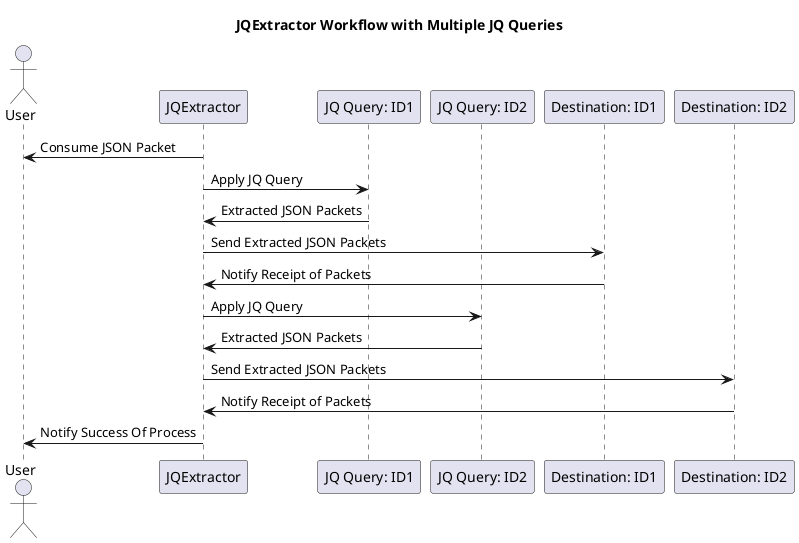 @startuml
title JQExtractor Workflow with Multiple JQ Queries

actor User
participant "JQExtractor" as JQExtractor
participant "JQ Query: ID1" as JQQuery1
participant "JQ Query: ID2" as JQQuery2
participant "Destination: ID1" as Destination1
participant "Destination: ID2" as Destination2

User <- JQExtractor: Consume JSON Packet
JQExtractor -> JQQuery1: Apply JQ Query
JQQuery1 -> JQExtractor: Extracted JSON Packets
JQExtractor -> Destination1: Send Extracted JSON Packets
Destination1 -> JQExtractor: Notify Receipt of Packets
JQExtractor -> JQQuery2: Apply JQ Query
JQQuery2 -> JQExtractor: Extracted JSON Packets
JQExtractor -> Destination2: Send Extracted JSON Packets
Destination2 -> JQExtractor: Notify Receipt of Packets
JQExtractor -> User: Notify Success Of Process

@enduml